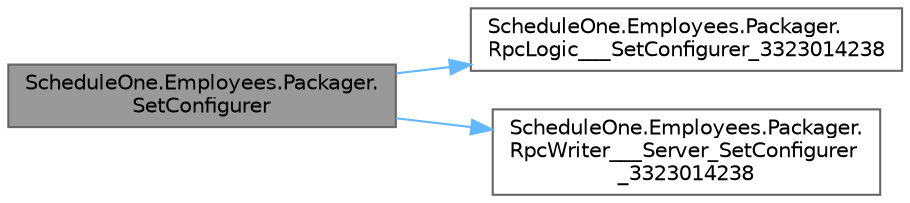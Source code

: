 digraph "ScheduleOne.Employees.Packager.SetConfigurer"
{
 // LATEX_PDF_SIZE
  bgcolor="transparent";
  edge [fontname=Helvetica,fontsize=10,labelfontname=Helvetica,labelfontsize=10];
  node [fontname=Helvetica,fontsize=10,shape=box,height=0.2,width=0.4];
  rankdir="LR";
  Node1 [id="Node000001",label="ScheduleOne.Employees.Packager.\lSetConfigurer",height=0.2,width=0.4,color="gray40", fillcolor="grey60", style="filled", fontcolor="black",tooltip=" "];
  Node1 -> Node2 [id="edge1_Node000001_Node000002",color="steelblue1",style="solid",tooltip=" "];
  Node2 [id="Node000002",label="ScheduleOne.Employees.Packager.\lRpcLogic___SetConfigurer_3323014238",height=0.2,width=0.4,color="grey40", fillcolor="white", style="filled",URL="$class_schedule_one_1_1_employees_1_1_packager.html#a6678343e2a3c06286f9e18a2ae7e2959",tooltip=" "];
  Node1 -> Node3 [id="edge2_Node000001_Node000003",color="steelblue1",style="solid",tooltip=" "];
  Node3 [id="Node000003",label="ScheduleOne.Employees.Packager.\lRpcWriter___Server_SetConfigurer\l_3323014238",height=0.2,width=0.4,color="grey40", fillcolor="white", style="filled",URL="$class_schedule_one_1_1_employees_1_1_packager.html#a444b03c2f8f3e3da4d2c479afa5038a9",tooltip=" "];
}
